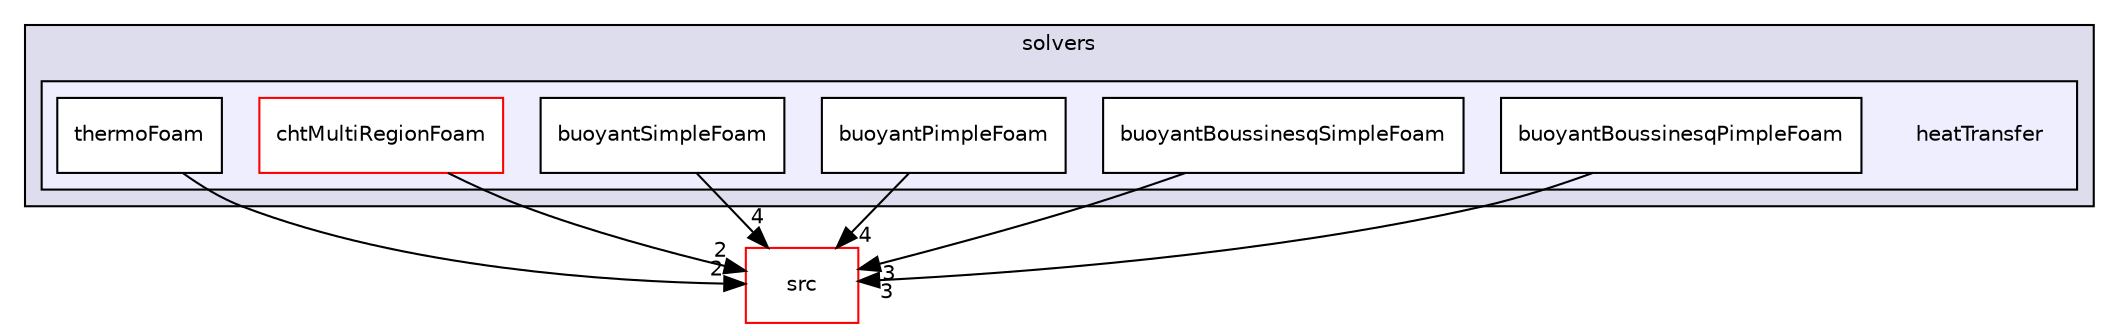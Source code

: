 digraph "applications/solvers/heatTransfer" {
  bgcolor=transparent;
  compound=true
  node [ fontsize="10", fontname="Helvetica"];
  edge [ labelfontsize="10", labelfontname="Helvetica"];
  subgraph clusterdir_fdd174abb8ada244b49e98779c87ac3c {
    graph [ bgcolor="#ddddee", pencolor="black", label="solvers" fontname="Helvetica", fontsize="10", URL="dir_fdd174abb8ada244b49e98779c87ac3c.html"]
  subgraph clusterdir_faee72e18493b47f6f5cdf576f4c62ea {
    graph [ bgcolor="#eeeeff", pencolor="black", label="" URL="dir_faee72e18493b47f6f5cdf576f4c62ea.html"];
    dir_faee72e18493b47f6f5cdf576f4c62ea [shape=plaintext label="heatTransfer"];
    dir_6641f82fbb5cbac3ab878fd864868f3e [shape=box label="buoyantBoussinesqPimpleFoam" color="black" fillcolor="white" style="filled" URL="dir_6641f82fbb5cbac3ab878fd864868f3e.html"];
    dir_52164427c7c2ed6f369324bc8d8efa0d [shape=box label="buoyantBoussinesqSimpleFoam" color="black" fillcolor="white" style="filled" URL="dir_52164427c7c2ed6f369324bc8d8efa0d.html"];
    dir_f3c9f238b8c1604689cc4c1a611f71d7 [shape=box label="buoyantPimpleFoam" color="black" fillcolor="white" style="filled" URL="dir_f3c9f238b8c1604689cc4c1a611f71d7.html"];
    dir_90706e5b82a3613c0a5b601bc80a6bc4 [shape=box label="buoyantSimpleFoam" color="black" fillcolor="white" style="filled" URL="dir_90706e5b82a3613c0a5b601bc80a6bc4.html"];
    dir_b757d9b58d85b680e78ff2fbfc645379 [shape=box label="chtMultiRegionFoam" color="red" fillcolor="white" style="filled" URL="dir_b757d9b58d85b680e78ff2fbfc645379.html"];
    dir_d3cc969129dd312714607110e186c25f [shape=box label="thermoFoam" color="black" fillcolor="white" style="filled" URL="dir_d3cc969129dd312714607110e186c25f.html"];
  }
  }
  dir_68267d1309a1af8e8297ef4c3efbcdba [shape=box label="src" color="red" URL="dir_68267d1309a1af8e8297ef4c3efbcdba.html"];
  dir_d3cc969129dd312714607110e186c25f->dir_68267d1309a1af8e8297ef4c3efbcdba [headlabel="2", labeldistance=1.5 headhref="dir_000106_000736.html"];
  dir_f3c9f238b8c1604689cc4c1a611f71d7->dir_68267d1309a1af8e8297ef4c3efbcdba [headlabel="4", labeldistance=1.5 headhref="dir_000034_000736.html"];
  dir_90706e5b82a3613c0a5b601bc80a6bc4->dir_68267d1309a1af8e8297ef4c3efbcdba [headlabel="4", labeldistance=1.5 headhref="dir_000035_000736.html"];
  dir_52164427c7c2ed6f369324bc8d8efa0d->dir_68267d1309a1af8e8297ef4c3efbcdba [headlabel="3", labeldistance=1.5 headhref="dir_000045_000736.html"];
  dir_6641f82fbb5cbac3ab878fd864868f3e->dir_68267d1309a1af8e8297ef4c3efbcdba [headlabel="3", labeldistance=1.5 headhref="dir_000044_000736.html"];
  dir_b757d9b58d85b680e78ff2fbfc645379->dir_68267d1309a1af8e8297ef4c3efbcdba [headlabel="2", labeldistance=1.5 headhref="dir_000046_000736.html"];
}
